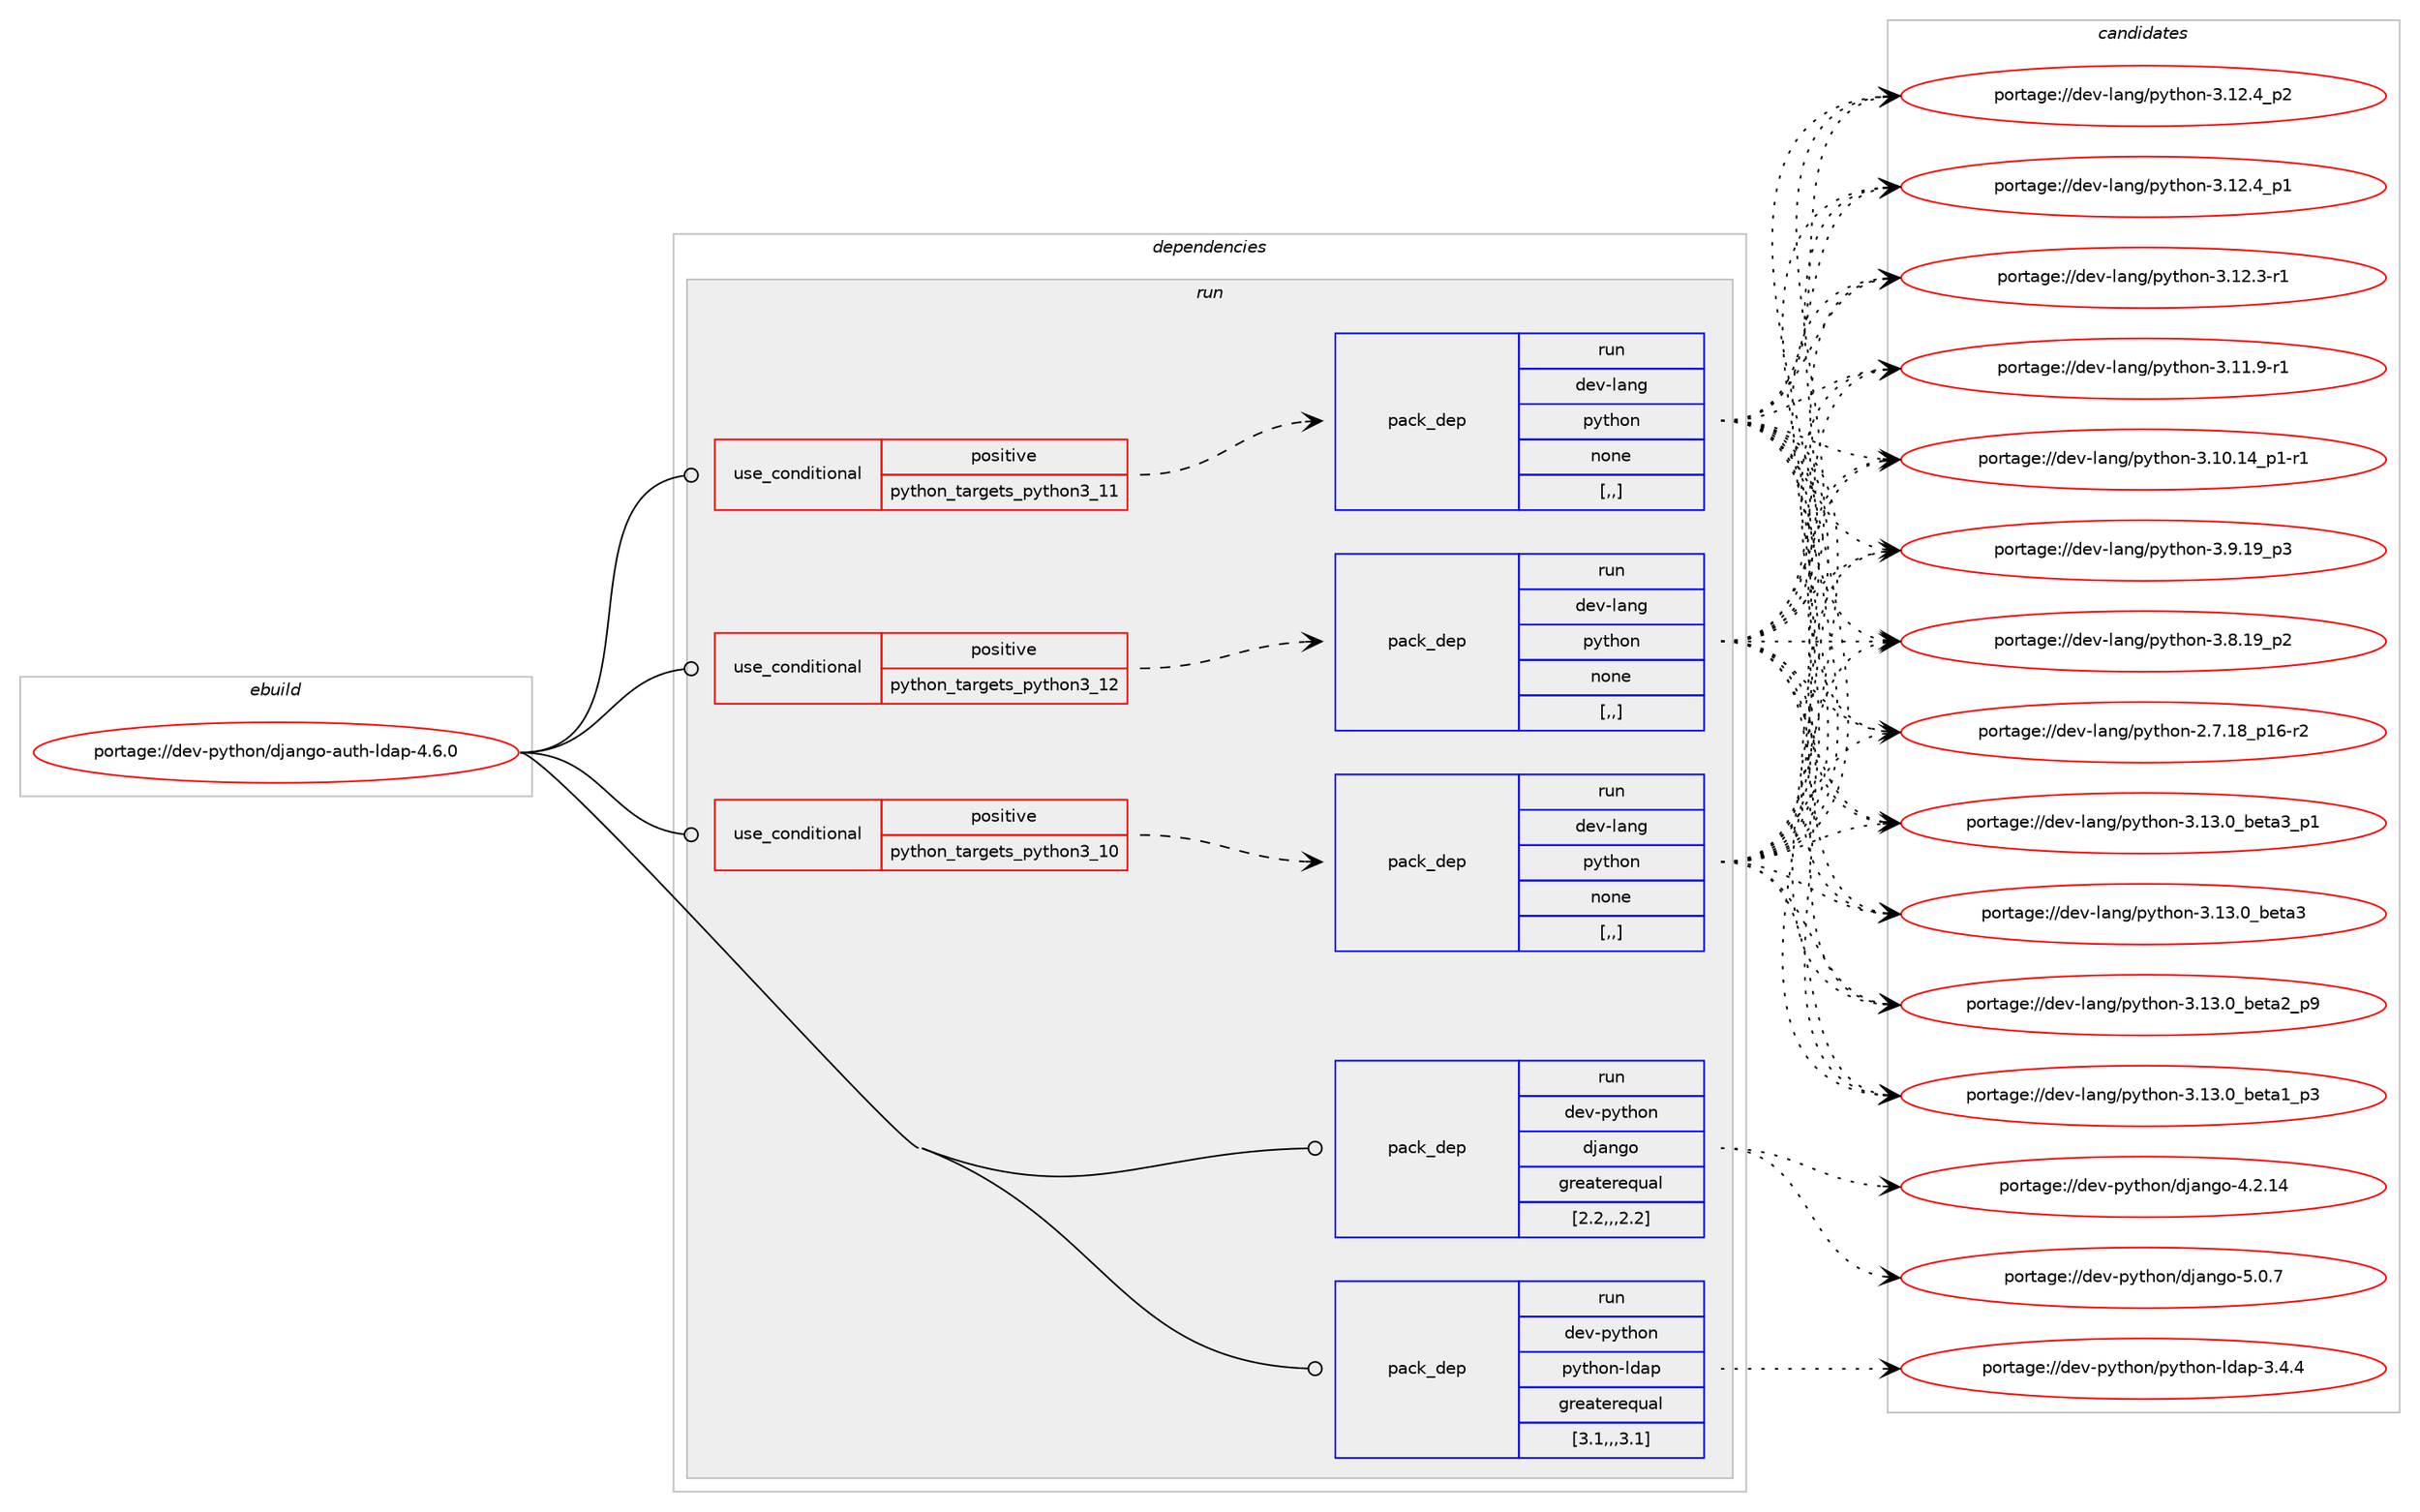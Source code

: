 digraph prolog {

# *************
# Graph options
# *************

newrank=true;
concentrate=true;
compound=true;
graph [rankdir=LR,fontname=Helvetica,fontsize=10,ranksep=1.5];#, ranksep=2.5, nodesep=0.2];
edge  [arrowhead=vee];
node  [fontname=Helvetica,fontsize=10];

# **********
# The ebuild
# **********

subgraph cluster_leftcol {
color=gray;
label=<<i>ebuild</i>>;
id [label="portage://dev-python/django-auth-ldap-4.6.0", color=red, width=4, href="../dev-python/django-auth-ldap-4.6.0.svg"];
}

# ****************
# The dependencies
# ****************

subgraph cluster_midcol {
color=gray;
label=<<i>dependencies</i>>;
subgraph cluster_compile {
fillcolor="#eeeeee";
style=filled;
label=<<i>compile</i>>;
}
subgraph cluster_compileandrun {
fillcolor="#eeeeee";
style=filled;
label=<<i>compile and run</i>>;
}
subgraph cluster_run {
fillcolor="#eeeeee";
style=filled;
label=<<i>run</i>>;
subgraph cond32187 {
dependency144714 [label=<<TABLE BORDER="0" CELLBORDER="1" CELLSPACING="0" CELLPADDING="4"><TR><TD ROWSPAN="3" CELLPADDING="10">use_conditional</TD></TR><TR><TD>positive</TD></TR><TR><TD>python_targets_python3_10</TD></TR></TABLE>>, shape=none, color=red];
subgraph pack111281 {
dependency144715 [label=<<TABLE BORDER="0" CELLBORDER="1" CELLSPACING="0" CELLPADDING="4" WIDTH="220"><TR><TD ROWSPAN="6" CELLPADDING="30">pack_dep</TD></TR><TR><TD WIDTH="110">run</TD></TR><TR><TD>dev-lang</TD></TR><TR><TD>python</TD></TR><TR><TD>none</TD></TR><TR><TD>[,,]</TD></TR></TABLE>>, shape=none, color=blue];
}
dependency144714:e -> dependency144715:w [weight=20,style="dashed",arrowhead="vee"];
}
id:e -> dependency144714:w [weight=20,style="solid",arrowhead="odot"];
subgraph cond32188 {
dependency144716 [label=<<TABLE BORDER="0" CELLBORDER="1" CELLSPACING="0" CELLPADDING="4"><TR><TD ROWSPAN="3" CELLPADDING="10">use_conditional</TD></TR><TR><TD>positive</TD></TR><TR><TD>python_targets_python3_11</TD></TR></TABLE>>, shape=none, color=red];
subgraph pack111282 {
dependency144717 [label=<<TABLE BORDER="0" CELLBORDER="1" CELLSPACING="0" CELLPADDING="4" WIDTH="220"><TR><TD ROWSPAN="6" CELLPADDING="30">pack_dep</TD></TR><TR><TD WIDTH="110">run</TD></TR><TR><TD>dev-lang</TD></TR><TR><TD>python</TD></TR><TR><TD>none</TD></TR><TR><TD>[,,]</TD></TR></TABLE>>, shape=none, color=blue];
}
dependency144716:e -> dependency144717:w [weight=20,style="dashed",arrowhead="vee"];
}
id:e -> dependency144716:w [weight=20,style="solid",arrowhead="odot"];
subgraph cond32189 {
dependency144718 [label=<<TABLE BORDER="0" CELLBORDER="1" CELLSPACING="0" CELLPADDING="4"><TR><TD ROWSPAN="3" CELLPADDING="10">use_conditional</TD></TR><TR><TD>positive</TD></TR><TR><TD>python_targets_python3_12</TD></TR></TABLE>>, shape=none, color=red];
subgraph pack111283 {
dependency144719 [label=<<TABLE BORDER="0" CELLBORDER="1" CELLSPACING="0" CELLPADDING="4" WIDTH="220"><TR><TD ROWSPAN="6" CELLPADDING="30">pack_dep</TD></TR><TR><TD WIDTH="110">run</TD></TR><TR><TD>dev-lang</TD></TR><TR><TD>python</TD></TR><TR><TD>none</TD></TR><TR><TD>[,,]</TD></TR></TABLE>>, shape=none, color=blue];
}
dependency144718:e -> dependency144719:w [weight=20,style="dashed",arrowhead="vee"];
}
id:e -> dependency144718:w [weight=20,style="solid",arrowhead="odot"];
subgraph pack111284 {
dependency144720 [label=<<TABLE BORDER="0" CELLBORDER="1" CELLSPACING="0" CELLPADDING="4" WIDTH="220"><TR><TD ROWSPAN="6" CELLPADDING="30">pack_dep</TD></TR><TR><TD WIDTH="110">run</TD></TR><TR><TD>dev-python</TD></TR><TR><TD>django</TD></TR><TR><TD>greaterequal</TD></TR><TR><TD>[2.2,,,2.2]</TD></TR></TABLE>>, shape=none, color=blue];
}
id:e -> dependency144720:w [weight=20,style="solid",arrowhead="odot"];
subgraph pack111285 {
dependency144721 [label=<<TABLE BORDER="0" CELLBORDER="1" CELLSPACING="0" CELLPADDING="4" WIDTH="220"><TR><TD ROWSPAN="6" CELLPADDING="30">pack_dep</TD></TR><TR><TD WIDTH="110">run</TD></TR><TR><TD>dev-python</TD></TR><TR><TD>python-ldap</TD></TR><TR><TD>greaterequal</TD></TR><TR><TD>[3.1,,,3.1]</TD></TR></TABLE>>, shape=none, color=blue];
}
id:e -> dependency144721:w [weight=20,style="solid",arrowhead="odot"];
}
}

# **************
# The candidates
# **************

subgraph cluster_choices {
rank=same;
color=gray;
label=<<i>candidates</i>>;

subgraph choice111281 {
color=black;
nodesep=1;
choice10010111845108971101034711212111610411111045514649514648959810111697519511249 [label="portage://dev-lang/python-3.13.0_beta3_p1", color=red, width=4,href="../dev-lang/python-3.13.0_beta3_p1.svg"];
choice1001011184510897110103471121211161041111104551464951464895981011169751 [label="portage://dev-lang/python-3.13.0_beta3", color=red, width=4,href="../dev-lang/python-3.13.0_beta3.svg"];
choice10010111845108971101034711212111610411111045514649514648959810111697509511257 [label="portage://dev-lang/python-3.13.0_beta2_p9", color=red, width=4,href="../dev-lang/python-3.13.0_beta2_p9.svg"];
choice10010111845108971101034711212111610411111045514649514648959810111697499511251 [label="portage://dev-lang/python-3.13.0_beta1_p3", color=red, width=4,href="../dev-lang/python-3.13.0_beta1_p3.svg"];
choice100101118451089711010347112121116104111110455146495046529511250 [label="portage://dev-lang/python-3.12.4_p2", color=red, width=4,href="../dev-lang/python-3.12.4_p2.svg"];
choice100101118451089711010347112121116104111110455146495046529511249 [label="portage://dev-lang/python-3.12.4_p1", color=red, width=4,href="../dev-lang/python-3.12.4_p1.svg"];
choice100101118451089711010347112121116104111110455146495046514511449 [label="portage://dev-lang/python-3.12.3-r1", color=red, width=4,href="../dev-lang/python-3.12.3-r1.svg"];
choice100101118451089711010347112121116104111110455146494946574511449 [label="portage://dev-lang/python-3.11.9-r1", color=red, width=4,href="../dev-lang/python-3.11.9-r1.svg"];
choice100101118451089711010347112121116104111110455146494846495295112494511449 [label="portage://dev-lang/python-3.10.14_p1-r1", color=red, width=4,href="../dev-lang/python-3.10.14_p1-r1.svg"];
choice100101118451089711010347112121116104111110455146574649579511251 [label="portage://dev-lang/python-3.9.19_p3", color=red, width=4,href="../dev-lang/python-3.9.19_p3.svg"];
choice100101118451089711010347112121116104111110455146564649579511250 [label="portage://dev-lang/python-3.8.19_p2", color=red, width=4,href="../dev-lang/python-3.8.19_p2.svg"];
choice100101118451089711010347112121116104111110455046554649569511249544511450 [label="portage://dev-lang/python-2.7.18_p16-r2", color=red, width=4,href="../dev-lang/python-2.7.18_p16-r2.svg"];
dependency144715:e -> choice10010111845108971101034711212111610411111045514649514648959810111697519511249:w [style=dotted,weight="100"];
dependency144715:e -> choice1001011184510897110103471121211161041111104551464951464895981011169751:w [style=dotted,weight="100"];
dependency144715:e -> choice10010111845108971101034711212111610411111045514649514648959810111697509511257:w [style=dotted,weight="100"];
dependency144715:e -> choice10010111845108971101034711212111610411111045514649514648959810111697499511251:w [style=dotted,weight="100"];
dependency144715:e -> choice100101118451089711010347112121116104111110455146495046529511250:w [style=dotted,weight="100"];
dependency144715:e -> choice100101118451089711010347112121116104111110455146495046529511249:w [style=dotted,weight="100"];
dependency144715:e -> choice100101118451089711010347112121116104111110455146495046514511449:w [style=dotted,weight="100"];
dependency144715:e -> choice100101118451089711010347112121116104111110455146494946574511449:w [style=dotted,weight="100"];
dependency144715:e -> choice100101118451089711010347112121116104111110455146494846495295112494511449:w [style=dotted,weight="100"];
dependency144715:e -> choice100101118451089711010347112121116104111110455146574649579511251:w [style=dotted,weight="100"];
dependency144715:e -> choice100101118451089711010347112121116104111110455146564649579511250:w [style=dotted,weight="100"];
dependency144715:e -> choice100101118451089711010347112121116104111110455046554649569511249544511450:w [style=dotted,weight="100"];
}
subgraph choice111282 {
color=black;
nodesep=1;
choice10010111845108971101034711212111610411111045514649514648959810111697519511249 [label="portage://dev-lang/python-3.13.0_beta3_p1", color=red, width=4,href="../dev-lang/python-3.13.0_beta3_p1.svg"];
choice1001011184510897110103471121211161041111104551464951464895981011169751 [label="portage://dev-lang/python-3.13.0_beta3", color=red, width=4,href="../dev-lang/python-3.13.0_beta3.svg"];
choice10010111845108971101034711212111610411111045514649514648959810111697509511257 [label="portage://dev-lang/python-3.13.0_beta2_p9", color=red, width=4,href="../dev-lang/python-3.13.0_beta2_p9.svg"];
choice10010111845108971101034711212111610411111045514649514648959810111697499511251 [label="portage://dev-lang/python-3.13.0_beta1_p3", color=red, width=4,href="../dev-lang/python-3.13.0_beta1_p3.svg"];
choice100101118451089711010347112121116104111110455146495046529511250 [label="portage://dev-lang/python-3.12.4_p2", color=red, width=4,href="../dev-lang/python-3.12.4_p2.svg"];
choice100101118451089711010347112121116104111110455146495046529511249 [label="portage://dev-lang/python-3.12.4_p1", color=red, width=4,href="../dev-lang/python-3.12.4_p1.svg"];
choice100101118451089711010347112121116104111110455146495046514511449 [label="portage://dev-lang/python-3.12.3-r1", color=red, width=4,href="../dev-lang/python-3.12.3-r1.svg"];
choice100101118451089711010347112121116104111110455146494946574511449 [label="portage://dev-lang/python-3.11.9-r1", color=red, width=4,href="../dev-lang/python-3.11.9-r1.svg"];
choice100101118451089711010347112121116104111110455146494846495295112494511449 [label="portage://dev-lang/python-3.10.14_p1-r1", color=red, width=4,href="../dev-lang/python-3.10.14_p1-r1.svg"];
choice100101118451089711010347112121116104111110455146574649579511251 [label="portage://dev-lang/python-3.9.19_p3", color=red, width=4,href="../dev-lang/python-3.9.19_p3.svg"];
choice100101118451089711010347112121116104111110455146564649579511250 [label="portage://dev-lang/python-3.8.19_p2", color=red, width=4,href="../dev-lang/python-3.8.19_p2.svg"];
choice100101118451089711010347112121116104111110455046554649569511249544511450 [label="portage://dev-lang/python-2.7.18_p16-r2", color=red, width=4,href="../dev-lang/python-2.7.18_p16-r2.svg"];
dependency144717:e -> choice10010111845108971101034711212111610411111045514649514648959810111697519511249:w [style=dotted,weight="100"];
dependency144717:e -> choice1001011184510897110103471121211161041111104551464951464895981011169751:w [style=dotted,weight="100"];
dependency144717:e -> choice10010111845108971101034711212111610411111045514649514648959810111697509511257:w [style=dotted,weight="100"];
dependency144717:e -> choice10010111845108971101034711212111610411111045514649514648959810111697499511251:w [style=dotted,weight="100"];
dependency144717:e -> choice100101118451089711010347112121116104111110455146495046529511250:w [style=dotted,weight="100"];
dependency144717:e -> choice100101118451089711010347112121116104111110455146495046529511249:w [style=dotted,weight="100"];
dependency144717:e -> choice100101118451089711010347112121116104111110455146495046514511449:w [style=dotted,weight="100"];
dependency144717:e -> choice100101118451089711010347112121116104111110455146494946574511449:w [style=dotted,weight="100"];
dependency144717:e -> choice100101118451089711010347112121116104111110455146494846495295112494511449:w [style=dotted,weight="100"];
dependency144717:e -> choice100101118451089711010347112121116104111110455146574649579511251:w [style=dotted,weight="100"];
dependency144717:e -> choice100101118451089711010347112121116104111110455146564649579511250:w [style=dotted,weight="100"];
dependency144717:e -> choice100101118451089711010347112121116104111110455046554649569511249544511450:w [style=dotted,weight="100"];
}
subgraph choice111283 {
color=black;
nodesep=1;
choice10010111845108971101034711212111610411111045514649514648959810111697519511249 [label="portage://dev-lang/python-3.13.0_beta3_p1", color=red, width=4,href="../dev-lang/python-3.13.0_beta3_p1.svg"];
choice1001011184510897110103471121211161041111104551464951464895981011169751 [label="portage://dev-lang/python-3.13.0_beta3", color=red, width=4,href="../dev-lang/python-3.13.0_beta3.svg"];
choice10010111845108971101034711212111610411111045514649514648959810111697509511257 [label="portage://dev-lang/python-3.13.0_beta2_p9", color=red, width=4,href="../dev-lang/python-3.13.0_beta2_p9.svg"];
choice10010111845108971101034711212111610411111045514649514648959810111697499511251 [label="portage://dev-lang/python-3.13.0_beta1_p3", color=red, width=4,href="../dev-lang/python-3.13.0_beta1_p3.svg"];
choice100101118451089711010347112121116104111110455146495046529511250 [label="portage://dev-lang/python-3.12.4_p2", color=red, width=4,href="../dev-lang/python-3.12.4_p2.svg"];
choice100101118451089711010347112121116104111110455146495046529511249 [label="portage://dev-lang/python-3.12.4_p1", color=red, width=4,href="../dev-lang/python-3.12.4_p1.svg"];
choice100101118451089711010347112121116104111110455146495046514511449 [label="portage://dev-lang/python-3.12.3-r1", color=red, width=4,href="../dev-lang/python-3.12.3-r1.svg"];
choice100101118451089711010347112121116104111110455146494946574511449 [label="portage://dev-lang/python-3.11.9-r1", color=red, width=4,href="../dev-lang/python-3.11.9-r1.svg"];
choice100101118451089711010347112121116104111110455146494846495295112494511449 [label="portage://dev-lang/python-3.10.14_p1-r1", color=red, width=4,href="../dev-lang/python-3.10.14_p1-r1.svg"];
choice100101118451089711010347112121116104111110455146574649579511251 [label="portage://dev-lang/python-3.9.19_p3", color=red, width=4,href="../dev-lang/python-3.9.19_p3.svg"];
choice100101118451089711010347112121116104111110455146564649579511250 [label="portage://dev-lang/python-3.8.19_p2", color=red, width=4,href="../dev-lang/python-3.8.19_p2.svg"];
choice100101118451089711010347112121116104111110455046554649569511249544511450 [label="portage://dev-lang/python-2.7.18_p16-r2", color=red, width=4,href="../dev-lang/python-2.7.18_p16-r2.svg"];
dependency144719:e -> choice10010111845108971101034711212111610411111045514649514648959810111697519511249:w [style=dotted,weight="100"];
dependency144719:e -> choice1001011184510897110103471121211161041111104551464951464895981011169751:w [style=dotted,weight="100"];
dependency144719:e -> choice10010111845108971101034711212111610411111045514649514648959810111697509511257:w [style=dotted,weight="100"];
dependency144719:e -> choice10010111845108971101034711212111610411111045514649514648959810111697499511251:w [style=dotted,weight="100"];
dependency144719:e -> choice100101118451089711010347112121116104111110455146495046529511250:w [style=dotted,weight="100"];
dependency144719:e -> choice100101118451089711010347112121116104111110455146495046529511249:w [style=dotted,weight="100"];
dependency144719:e -> choice100101118451089711010347112121116104111110455146495046514511449:w [style=dotted,weight="100"];
dependency144719:e -> choice100101118451089711010347112121116104111110455146494946574511449:w [style=dotted,weight="100"];
dependency144719:e -> choice100101118451089711010347112121116104111110455146494846495295112494511449:w [style=dotted,weight="100"];
dependency144719:e -> choice100101118451089711010347112121116104111110455146574649579511251:w [style=dotted,weight="100"];
dependency144719:e -> choice100101118451089711010347112121116104111110455146564649579511250:w [style=dotted,weight="100"];
dependency144719:e -> choice100101118451089711010347112121116104111110455046554649569511249544511450:w [style=dotted,weight="100"];
}
subgraph choice111284 {
color=black;
nodesep=1;
choice100101118451121211161041111104710010697110103111455346484655 [label="portage://dev-python/django-5.0.7", color=red, width=4,href="../dev-python/django-5.0.7.svg"];
choice10010111845112121116104111110471001069711010311145524650464952 [label="portage://dev-python/django-4.2.14", color=red, width=4,href="../dev-python/django-4.2.14.svg"];
dependency144720:e -> choice100101118451121211161041111104710010697110103111455346484655:w [style=dotted,weight="100"];
dependency144720:e -> choice10010111845112121116104111110471001069711010311145524650464952:w [style=dotted,weight="100"];
}
subgraph choice111285 {
color=black;
nodesep=1;
choice10010111845112121116104111110471121211161041111104510810097112455146524652 [label="portage://dev-python/python-ldap-3.4.4", color=red, width=4,href="../dev-python/python-ldap-3.4.4.svg"];
dependency144721:e -> choice10010111845112121116104111110471121211161041111104510810097112455146524652:w [style=dotted,weight="100"];
}
}

}
